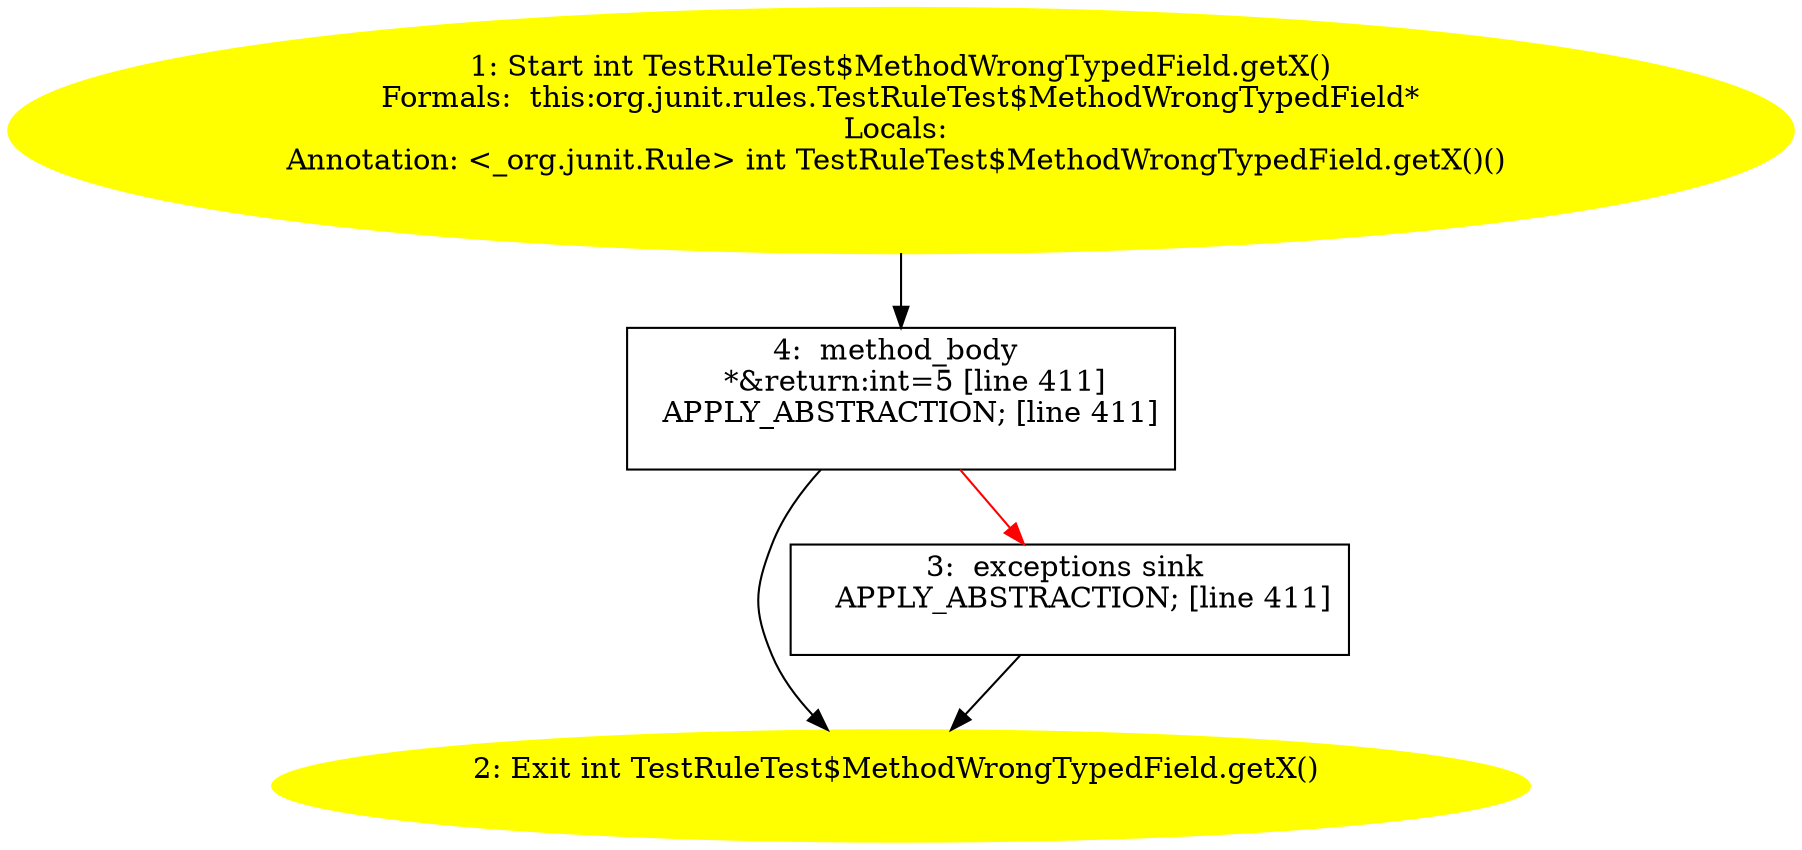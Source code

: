 /* @generated */
digraph cfg {
"org.junit.rules.TestRuleTest$MethodWrongTypedField.getX():int.8c7a573b0c34b811e047a993c9fe8adb_1" [label="1: Start int TestRuleTest$MethodWrongTypedField.getX()\nFormals:  this:org.junit.rules.TestRuleTest$MethodWrongTypedField*\nLocals: \nAnnotation: <_org.junit.Rule> int TestRuleTest$MethodWrongTypedField.getX()() \n  " color=yellow style=filled]
	

	 "org.junit.rules.TestRuleTest$MethodWrongTypedField.getX():int.8c7a573b0c34b811e047a993c9fe8adb_1" -> "org.junit.rules.TestRuleTest$MethodWrongTypedField.getX():int.8c7a573b0c34b811e047a993c9fe8adb_4" ;
"org.junit.rules.TestRuleTest$MethodWrongTypedField.getX():int.8c7a573b0c34b811e047a993c9fe8adb_2" [label="2: Exit int TestRuleTest$MethodWrongTypedField.getX() \n  " color=yellow style=filled]
	

"org.junit.rules.TestRuleTest$MethodWrongTypedField.getX():int.8c7a573b0c34b811e047a993c9fe8adb_3" [label="3:  exceptions sink \n   APPLY_ABSTRACTION; [line 411]\n " shape="box"]
	

	 "org.junit.rules.TestRuleTest$MethodWrongTypedField.getX():int.8c7a573b0c34b811e047a993c9fe8adb_3" -> "org.junit.rules.TestRuleTest$MethodWrongTypedField.getX():int.8c7a573b0c34b811e047a993c9fe8adb_2" ;
"org.junit.rules.TestRuleTest$MethodWrongTypedField.getX():int.8c7a573b0c34b811e047a993c9fe8adb_4" [label="4:  method_body \n   *&return:int=5 [line 411]\n  APPLY_ABSTRACTION; [line 411]\n " shape="box"]
	

	 "org.junit.rules.TestRuleTest$MethodWrongTypedField.getX():int.8c7a573b0c34b811e047a993c9fe8adb_4" -> "org.junit.rules.TestRuleTest$MethodWrongTypedField.getX():int.8c7a573b0c34b811e047a993c9fe8adb_2" ;
	 "org.junit.rules.TestRuleTest$MethodWrongTypedField.getX():int.8c7a573b0c34b811e047a993c9fe8adb_4" -> "org.junit.rules.TestRuleTest$MethodWrongTypedField.getX():int.8c7a573b0c34b811e047a993c9fe8adb_3" [color="red" ];
}
